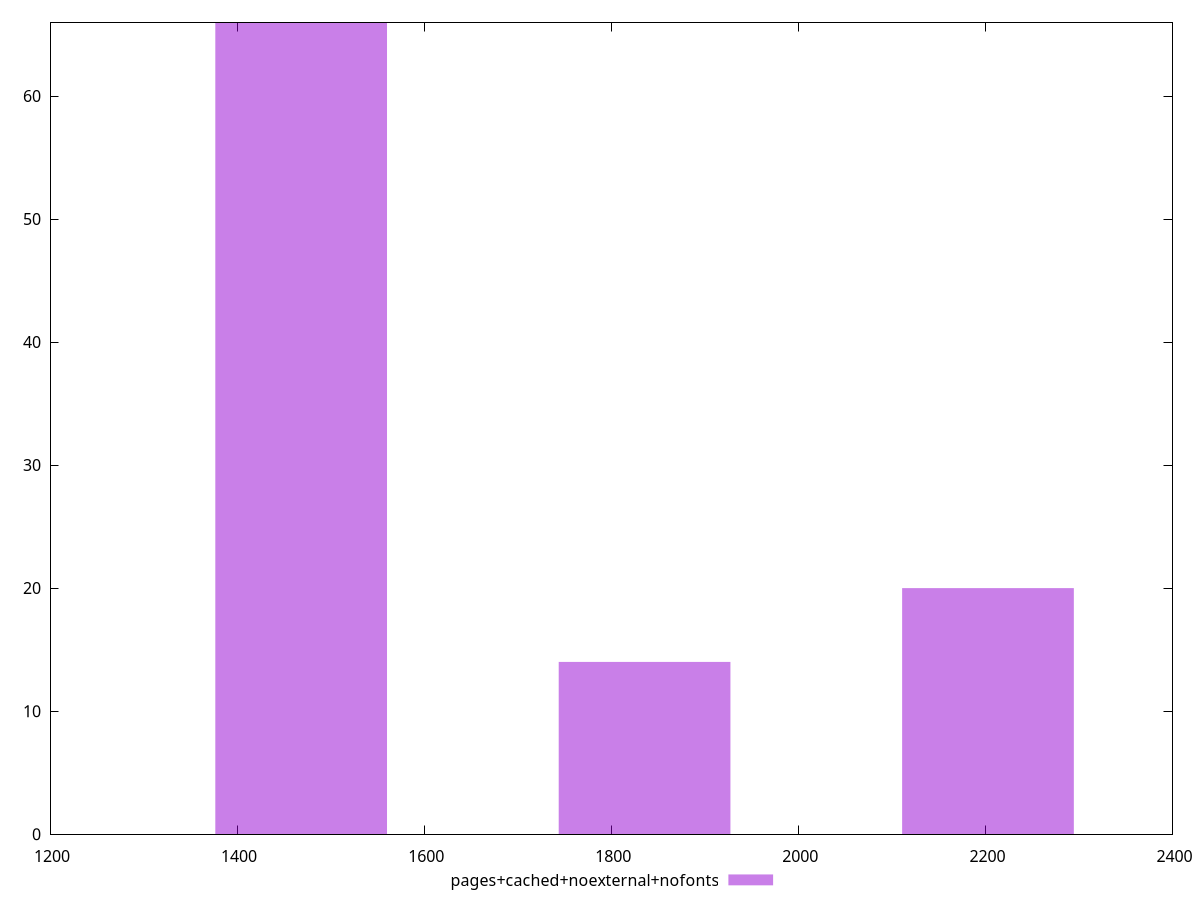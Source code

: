 $_pagesCachedNoexternalNofonts <<EOF
1468.499329232516 66
1835.624161540645 14
2202.748993848774 20
EOF
set key outside below
set terminal pngcairo
set output "report_00004_2020-11-02T20-21-41.718Z/first-contentful-paint/pages+cached+noexternal+nofonts//raw_hist.png"
set yrange [0:66]
set boxwidth 183.5624161540645
set style fill transparent solid 0.5 noborder
plot $_pagesCachedNoexternalNofonts title "pages+cached+noexternal+nofonts" with boxes ,